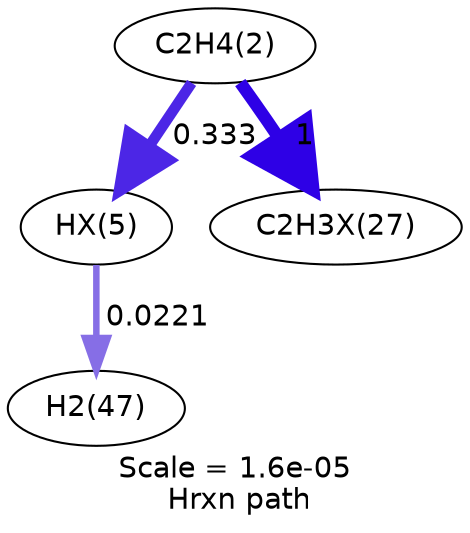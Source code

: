 digraph reaction_paths {
center=1;
s5 -> s18[fontname="Helvetica", style="setlinewidth(5.17)", arrowsize=2.59, color="0.7, 0.833, 0.9"
, label=" 0.333"];
s5 -> s19[fontname="Helvetica", style="setlinewidth(6)", arrowsize=3, color="0.7, 1.5, 0.9"
, label=" 1"];
s18 -> s10[fontname="Helvetica", style="setlinewidth(3.12)", arrowsize=1.56, color="0.7, 0.522, 0.9"
, label=" 0.0221"];
s5 [ fontname="Helvetica", label="C2H4(2)"];
s10 [ fontname="Helvetica", label="H2(47)"];
s18 [ fontname="Helvetica", label="HX(5)"];
s19 [ fontname="Helvetica", label="C2H3X(27)"];
 label = "Scale = 1.6e-05\l Hrxn path";
 fontname = "Helvetica";
}
